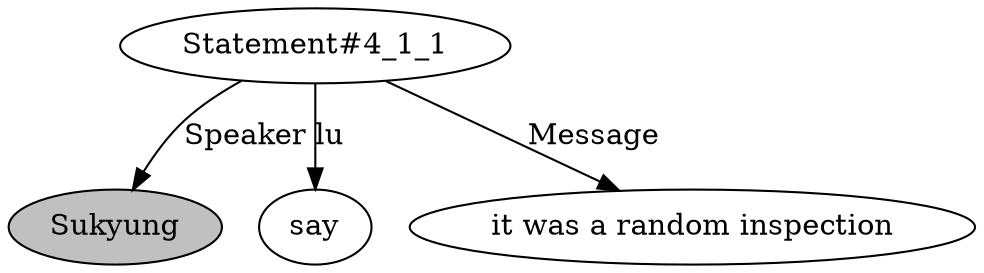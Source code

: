 // The Round Table
digraph {
	0 [label=Sukyung fillcolor=gray style=filled]
	1 [label="Statement#4_1_1"]
	2 [label=say]
	3 [label="it was a random inspection"]
	1 -> 2 [label=lu]
	1 -> 0 [label=Speaker]
	1 -> 3 [label=Message]
}
